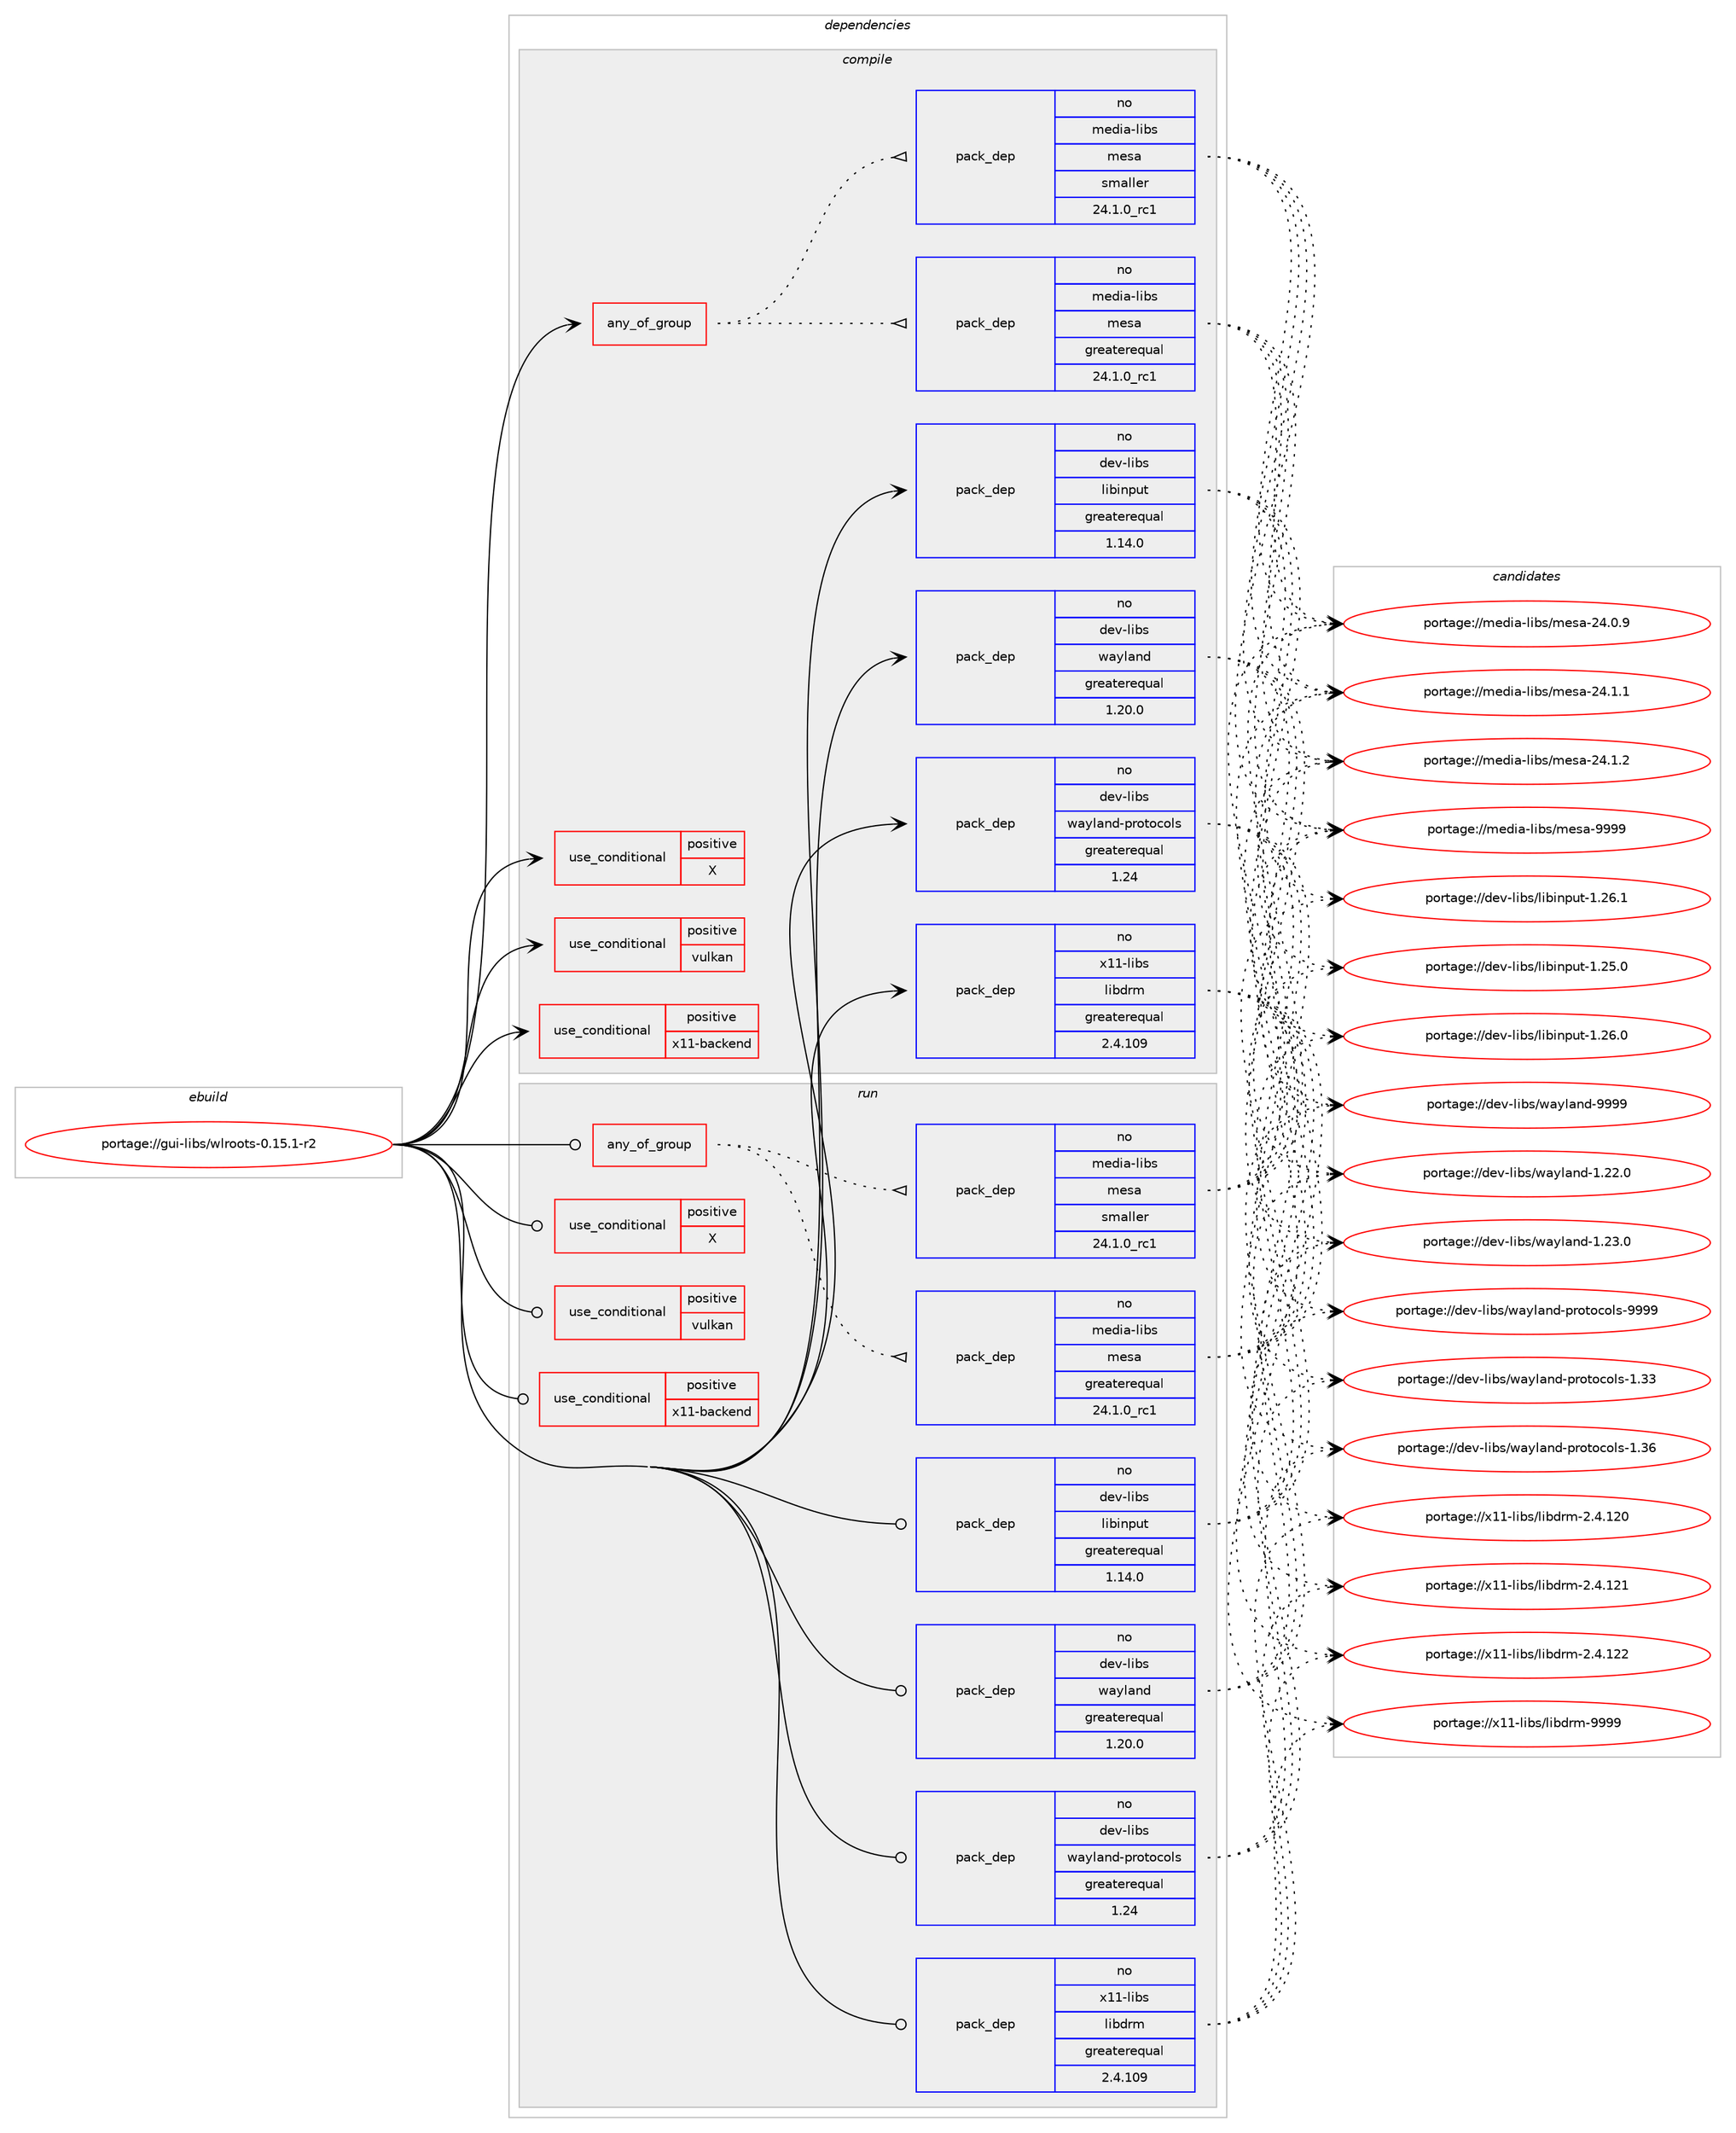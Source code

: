 digraph prolog {

# *************
# Graph options
# *************

newrank=true;
concentrate=true;
compound=true;
graph [rankdir=LR,fontname=Helvetica,fontsize=10,ranksep=1.5];#, ranksep=2.5, nodesep=0.2];
edge  [arrowhead=vee];
node  [fontname=Helvetica,fontsize=10];

# **********
# The ebuild
# **********

subgraph cluster_leftcol {
color=gray;
rank=same;
label=<<i>ebuild</i>>;
id [label="portage://gui-libs/wlroots-0.15.1-r2", color=red, width=4, href="../gui-libs/wlroots-0.15.1-r2.svg"];
}

# ****************
# The dependencies
# ****************

subgraph cluster_midcol {
color=gray;
label=<<i>dependencies</i>>;
subgraph cluster_compile {
fillcolor="#eeeeee";
style=filled;
label=<<i>compile</i>>;
subgraph any1402 {
dependency121604 [label=<<TABLE BORDER="0" CELLBORDER="1" CELLSPACING="0" CELLPADDING="4"><TR><TD CELLPADDING="10">any_of_group</TD></TR></TABLE>>, shape=none, color=red];subgraph pack54991 {
dependency121605 [label=<<TABLE BORDER="0" CELLBORDER="1" CELLSPACING="0" CELLPADDING="4" WIDTH="220"><TR><TD ROWSPAN="6" CELLPADDING="30">pack_dep</TD></TR><TR><TD WIDTH="110">no</TD></TR><TR><TD>media-libs</TD></TR><TR><TD>mesa</TD></TR><TR><TD>greaterequal</TD></TR><TR><TD>24.1.0_rc1</TD></TR></TABLE>>, shape=none, color=blue];
}
dependency121604:e -> dependency121605:w [weight=20,style="dotted",arrowhead="oinv"];
subgraph pack54992 {
dependency121606 [label=<<TABLE BORDER="0" CELLBORDER="1" CELLSPACING="0" CELLPADDING="4" WIDTH="220"><TR><TD ROWSPAN="6" CELLPADDING="30">pack_dep</TD></TR><TR><TD WIDTH="110">no</TD></TR><TR><TD>media-libs</TD></TR><TR><TD>mesa</TD></TR><TR><TD>smaller</TD></TR><TR><TD>24.1.0_rc1</TD></TR></TABLE>>, shape=none, color=blue];
}
dependency121604:e -> dependency121606:w [weight=20,style="dotted",arrowhead="oinv"];
}
id:e -> dependency121604:w [weight=20,style="solid",arrowhead="vee"];
subgraph cond65059 {
dependency121607 [label=<<TABLE BORDER="0" CELLBORDER="1" CELLSPACING="0" CELLPADDING="4"><TR><TD ROWSPAN="3" CELLPADDING="10">use_conditional</TD></TR><TR><TD>positive</TD></TR><TR><TD>X</TD></TR></TABLE>>, shape=none, color=red];
# *** BEGIN UNKNOWN DEPENDENCY TYPE (TODO) ***
# dependency121607 -> package_dependency(portage://gui-libs/wlroots-0.15.1-r2,install,no,x11-base,xwayland,none,[,,],[],[])
# *** END UNKNOWN DEPENDENCY TYPE (TODO) ***

# *** BEGIN UNKNOWN DEPENDENCY TYPE (TODO) ***
# dependency121607 -> package_dependency(portage://gui-libs/wlroots-0.15.1-r2,install,no,x11-libs,libxcb,none,[,,],[slot(0),equal],[])
# *** END UNKNOWN DEPENDENCY TYPE (TODO) ***

# *** BEGIN UNKNOWN DEPENDENCY TYPE (TODO) ***
# dependency121607 -> package_dependency(portage://gui-libs/wlroots-0.15.1-r2,install,no,x11-libs,xcb-util-image,none,[,,],[],[])
# *** END UNKNOWN DEPENDENCY TYPE (TODO) ***

# *** BEGIN UNKNOWN DEPENDENCY TYPE (TODO) ***
# dependency121607 -> package_dependency(portage://gui-libs/wlroots-0.15.1-r2,install,no,x11-libs,xcb-util-wm,none,[,,],[],[])
# *** END UNKNOWN DEPENDENCY TYPE (TODO) ***

}
id:e -> dependency121607:w [weight=20,style="solid",arrowhead="vee"];
subgraph cond65060 {
dependency121608 [label=<<TABLE BORDER="0" CELLBORDER="1" CELLSPACING="0" CELLPADDING="4"><TR><TD ROWSPAN="3" CELLPADDING="10">use_conditional</TD></TR><TR><TD>positive</TD></TR><TR><TD>vulkan</TD></TR></TABLE>>, shape=none, color=red];
# *** BEGIN UNKNOWN DEPENDENCY TYPE (TODO) ***
# dependency121608 -> package_dependency(portage://gui-libs/wlroots-0.15.1-r2,install,no,dev-util,glslang,none,[,,],[slot(0),equal],[])
# *** END UNKNOWN DEPENDENCY TYPE (TODO) ***

# *** BEGIN UNKNOWN DEPENDENCY TYPE (TODO) ***
# dependency121608 -> package_dependency(portage://gui-libs/wlroots-0.15.1-r2,install,no,dev-util,vulkan-headers,none,[,,],[slot(0),equal],[])
# *** END UNKNOWN DEPENDENCY TYPE (TODO) ***

# *** BEGIN UNKNOWN DEPENDENCY TYPE (TODO) ***
# dependency121608 -> package_dependency(portage://gui-libs/wlroots-0.15.1-r2,install,no,media-libs,vulkan-loader,none,[,,],[slot(0),equal],[])
# *** END UNKNOWN DEPENDENCY TYPE (TODO) ***

}
id:e -> dependency121608:w [weight=20,style="solid",arrowhead="vee"];
subgraph cond65061 {
dependency121609 [label=<<TABLE BORDER="0" CELLBORDER="1" CELLSPACING="0" CELLPADDING="4"><TR><TD ROWSPAN="3" CELLPADDING="10">use_conditional</TD></TR><TR><TD>positive</TD></TR><TR><TD>x11-backend</TD></TR></TABLE>>, shape=none, color=red];
# *** BEGIN UNKNOWN DEPENDENCY TYPE (TODO) ***
# dependency121609 -> package_dependency(portage://gui-libs/wlroots-0.15.1-r2,install,no,x11-libs,libxcb,none,[,,],[slot(0),equal],[])
# *** END UNKNOWN DEPENDENCY TYPE (TODO) ***

}
id:e -> dependency121609:w [weight=20,style="solid",arrowhead="vee"];
subgraph pack54993 {
dependency121610 [label=<<TABLE BORDER="0" CELLBORDER="1" CELLSPACING="0" CELLPADDING="4" WIDTH="220"><TR><TD ROWSPAN="6" CELLPADDING="30">pack_dep</TD></TR><TR><TD WIDTH="110">no</TD></TR><TR><TD>dev-libs</TD></TR><TR><TD>libinput</TD></TR><TR><TD>greaterequal</TD></TR><TR><TD>1.14.0</TD></TR></TABLE>>, shape=none, color=blue];
}
id:e -> dependency121610:w [weight=20,style="solid",arrowhead="vee"];
subgraph pack54994 {
dependency121611 [label=<<TABLE BORDER="0" CELLBORDER="1" CELLSPACING="0" CELLPADDING="4" WIDTH="220"><TR><TD ROWSPAN="6" CELLPADDING="30">pack_dep</TD></TR><TR><TD WIDTH="110">no</TD></TR><TR><TD>dev-libs</TD></TR><TR><TD>wayland</TD></TR><TR><TD>greaterequal</TD></TR><TR><TD>1.20.0</TD></TR></TABLE>>, shape=none, color=blue];
}
id:e -> dependency121611:w [weight=20,style="solid",arrowhead="vee"];
subgraph pack54995 {
dependency121612 [label=<<TABLE BORDER="0" CELLBORDER="1" CELLSPACING="0" CELLPADDING="4" WIDTH="220"><TR><TD ROWSPAN="6" CELLPADDING="30">pack_dep</TD></TR><TR><TD WIDTH="110">no</TD></TR><TR><TD>dev-libs</TD></TR><TR><TD>wayland-protocols</TD></TR><TR><TD>greaterequal</TD></TR><TR><TD>1.24</TD></TR></TABLE>>, shape=none, color=blue];
}
id:e -> dependency121612:w [weight=20,style="solid",arrowhead="vee"];
# *** BEGIN UNKNOWN DEPENDENCY TYPE (TODO) ***
# id -> package_dependency(portage://gui-libs/wlroots-0.15.1-r2,install,no,sys-auth,seatd,none,[,,],any_same_slot,[])
# *** END UNKNOWN DEPENDENCY TYPE (TODO) ***

# *** BEGIN UNKNOWN DEPENDENCY TYPE (TODO) ***
# id -> package_dependency(portage://gui-libs/wlroots-0.15.1-r2,install,no,virtual,libudev,none,[,,],[],[])
# *** END UNKNOWN DEPENDENCY TYPE (TODO) ***

subgraph pack54996 {
dependency121613 [label=<<TABLE BORDER="0" CELLBORDER="1" CELLSPACING="0" CELLPADDING="4" WIDTH="220"><TR><TD ROWSPAN="6" CELLPADDING="30">pack_dep</TD></TR><TR><TD WIDTH="110">no</TD></TR><TR><TD>x11-libs</TD></TR><TR><TD>libdrm</TD></TR><TR><TD>greaterequal</TD></TR><TR><TD>2.4.109</TD></TR></TABLE>>, shape=none, color=blue];
}
id:e -> dependency121613:w [weight=20,style="solid",arrowhead="vee"];
# *** BEGIN UNKNOWN DEPENDENCY TYPE (TODO) ***
# id -> package_dependency(portage://gui-libs/wlroots-0.15.1-r2,install,no,x11-libs,libxkbcommon,none,[,,],[],[])
# *** END UNKNOWN DEPENDENCY TYPE (TODO) ***

# *** BEGIN UNKNOWN DEPENDENCY TYPE (TODO) ***
# id -> package_dependency(portage://gui-libs/wlroots-0.15.1-r2,install,no,x11-libs,pixman,none,[,,],[],[])
# *** END UNKNOWN DEPENDENCY TYPE (TODO) ***

}
subgraph cluster_compileandrun {
fillcolor="#eeeeee";
style=filled;
label=<<i>compile and run</i>>;
}
subgraph cluster_run {
fillcolor="#eeeeee";
style=filled;
label=<<i>run</i>>;
subgraph any1403 {
dependency121614 [label=<<TABLE BORDER="0" CELLBORDER="1" CELLSPACING="0" CELLPADDING="4"><TR><TD CELLPADDING="10">any_of_group</TD></TR></TABLE>>, shape=none, color=red];subgraph pack54997 {
dependency121615 [label=<<TABLE BORDER="0" CELLBORDER="1" CELLSPACING="0" CELLPADDING="4" WIDTH="220"><TR><TD ROWSPAN="6" CELLPADDING="30">pack_dep</TD></TR><TR><TD WIDTH="110">no</TD></TR><TR><TD>media-libs</TD></TR><TR><TD>mesa</TD></TR><TR><TD>greaterequal</TD></TR><TR><TD>24.1.0_rc1</TD></TR></TABLE>>, shape=none, color=blue];
}
dependency121614:e -> dependency121615:w [weight=20,style="dotted",arrowhead="oinv"];
subgraph pack54998 {
dependency121616 [label=<<TABLE BORDER="0" CELLBORDER="1" CELLSPACING="0" CELLPADDING="4" WIDTH="220"><TR><TD ROWSPAN="6" CELLPADDING="30">pack_dep</TD></TR><TR><TD WIDTH="110">no</TD></TR><TR><TD>media-libs</TD></TR><TR><TD>mesa</TD></TR><TR><TD>smaller</TD></TR><TR><TD>24.1.0_rc1</TD></TR></TABLE>>, shape=none, color=blue];
}
dependency121614:e -> dependency121616:w [weight=20,style="dotted",arrowhead="oinv"];
}
id:e -> dependency121614:w [weight=20,style="solid",arrowhead="odot"];
subgraph cond65062 {
dependency121617 [label=<<TABLE BORDER="0" CELLBORDER="1" CELLSPACING="0" CELLPADDING="4"><TR><TD ROWSPAN="3" CELLPADDING="10">use_conditional</TD></TR><TR><TD>positive</TD></TR><TR><TD>X</TD></TR></TABLE>>, shape=none, color=red];
# *** BEGIN UNKNOWN DEPENDENCY TYPE (TODO) ***
# dependency121617 -> package_dependency(portage://gui-libs/wlroots-0.15.1-r2,run,no,x11-base,xwayland,none,[,,],[],[])
# *** END UNKNOWN DEPENDENCY TYPE (TODO) ***

# *** BEGIN UNKNOWN DEPENDENCY TYPE (TODO) ***
# dependency121617 -> package_dependency(portage://gui-libs/wlroots-0.15.1-r2,run,no,x11-libs,libxcb,none,[,,],[slot(0),equal],[])
# *** END UNKNOWN DEPENDENCY TYPE (TODO) ***

# *** BEGIN UNKNOWN DEPENDENCY TYPE (TODO) ***
# dependency121617 -> package_dependency(portage://gui-libs/wlroots-0.15.1-r2,run,no,x11-libs,xcb-util-image,none,[,,],[],[])
# *** END UNKNOWN DEPENDENCY TYPE (TODO) ***

# *** BEGIN UNKNOWN DEPENDENCY TYPE (TODO) ***
# dependency121617 -> package_dependency(portage://gui-libs/wlroots-0.15.1-r2,run,no,x11-libs,xcb-util-wm,none,[,,],[],[])
# *** END UNKNOWN DEPENDENCY TYPE (TODO) ***

}
id:e -> dependency121617:w [weight=20,style="solid",arrowhead="odot"];
subgraph cond65063 {
dependency121618 [label=<<TABLE BORDER="0" CELLBORDER="1" CELLSPACING="0" CELLPADDING="4"><TR><TD ROWSPAN="3" CELLPADDING="10">use_conditional</TD></TR><TR><TD>positive</TD></TR><TR><TD>vulkan</TD></TR></TABLE>>, shape=none, color=red];
# *** BEGIN UNKNOWN DEPENDENCY TYPE (TODO) ***
# dependency121618 -> package_dependency(portage://gui-libs/wlroots-0.15.1-r2,run,no,dev-util,glslang,none,[,,],[slot(0),equal],[])
# *** END UNKNOWN DEPENDENCY TYPE (TODO) ***

# *** BEGIN UNKNOWN DEPENDENCY TYPE (TODO) ***
# dependency121618 -> package_dependency(portage://gui-libs/wlroots-0.15.1-r2,run,no,dev-util,vulkan-headers,none,[,,],[slot(0),equal],[])
# *** END UNKNOWN DEPENDENCY TYPE (TODO) ***

# *** BEGIN UNKNOWN DEPENDENCY TYPE (TODO) ***
# dependency121618 -> package_dependency(portage://gui-libs/wlroots-0.15.1-r2,run,no,media-libs,vulkan-loader,none,[,,],[slot(0),equal],[])
# *** END UNKNOWN DEPENDENCY TYPE (TODO) ***

}
id:e -> dependency121618:w [weight=20,style="solid",arrowhead="odot"];
subgraph cond65064 {
dependency121619 [label=<<TABLE BORDER="0" CELLBORDER="1" CELLSPACING="0" CELLPADDING="4"><TR><TD ROWSPAN="3" CELLPADDING="10">use_conditional</TD></TR><TR><TD>positive</TD></TR><TR><TD>x11-backend</TD></TR></TABLE>>, shape=none, color=red];
# *** BEGIN UNKNOWN DEPENDENCY TYPE (TODO) ***
# dependency121619 -> package_dependency(portage://gui-libs/wlroots-0.15.1-r2,run,no,x11-libs,libxcb,none,[,,],[slot(0),equal],[])
# *** END UNKNOWN DEPENDENCY TYPE (TODO) ***

}
id:e -> dependency121619:w [weight=20,style="solid",arrowhead="odot"];
subgraph pack54999 {
dependency121620 [label=<<TABLE BORDER="0" CELLBORDER="1" CELLSPACING="0" CELLPADDING="4" WIDTH="220"><TR><TD ROWSPAN="6" CELLPADDING="30">pack_dep</TD></TR><TR><TD WIDTH="110">no</TD></TR><TR><TD>dev-libs</TD></TR><TR><TD>libinput</TD></TR><TR><TD>greaterequal</TD></TR><TR><TD>1.14.0</TD></TR></TABLE>>, shape=none, color=blue];
}
id:e -> dependency121620:w [weight=20,style="solid",arrowhead="odot"];
subgraph pack55000 {
dependency121621 [label=<<TABLE BORDER="0" CELLBORDER="1" CELLSPACING="0" CELLPADDING="4" WIDTH="220"><TR><TD ROWSPAN="6" CELLPADDING="30">pack_dep</TD></TR><TR><TD WIDTH="110">no</TD></TR><TR><TD>dev-libs</TD></TR><TR><TD>wayland</TD></TR><TR><TD>greaterequal</TD></TR><TR><TD>1.20.0</TD></TR></TABLE>>, shape=none, color=blue];
}
id:e -> dependency121621:w [weight=20,style="solid",arrowhead="odot"];
subgraph pack55001 {
dependency121622 [label=<<TABLE BORDER="0" CELLBORDER="1" CELLSPACING="0" CELLPADDING="4" WIDTH="220"><TR><TD ROWSPAN="6" CELLPADDING="30">pack_dep</TD></TR><TR><TD WIDTH="110">no</TD></TR><TR><TD>dev-libs</TD></TR><TR><TD>wayland-protocols</TD></TR><TR><TD>greaterequal</TD></TR><TR><TD>1.24</TD></TR></TABLE>>, shape=none, color=blue];
}
id:e -> dependency121622:w [weight=20,style="solid",arrowhead="odot"];
# *** BEGIN UNKNOWN DEPENDENCY TYPE (TODO) ***
# id -> package_dependency(portage://gui-libs/wlroots-0.15.1-r2,run,no,sys-auth,seatd,none,[,,],any_same_slot,[])
# *** END UNKNOWN DEPENDENCY TYPE (TODO) ***

# *** BEGIN UNKNOWN DEPENDENCY TYPE (TODO) ***
# id -> package_dependency(portage://gui-libs/wlroots-0.15.1-r2,run,no,virtual,libudev,none,[,,],[],[])
# *** END UNKNOWN DEPENDENCY TYPE (TODO) ***

subgraph pack55002 {
dependency121623 [label=<<TABLE BORDER="0" CELLBORDER="1" CELLSPACING="0" CELLPADDING="4" WIDTH="220"><TR><TD ROWSPAN="6" CELLPADDING="30">pack_dep</TD></TR><TR><TD WIDTH="110">no</TD></TR><TR><TD>x11-libs</TD></TR><TR><TD>libdrm</TD></TR><TR><TD>greaterequal</TD></TR><TR><TD>2.4.109</TD></TR></TABLE>>, shape=none, color=blue];
}
id:e -> dependency121623:w [weight=20,style="solid",arrowhead="odot"];
# *** BEGIN UNKNOWN DEPENDENCY TYPE (TODO) ***
# id -> package_dependency(portage://gui-libs/wlroots-0.15.1-r2,run,no,x11-libs,libxkbcommon,none,[,,],[],[])
# *** END UNKNOWN DEPENDENCY TYPE (TODO) ***

# *** BEGIN UNKNOWN DEPENDENCY TYPE (TODO) ***
# id -> package_dependency(portage://gui-libs/wlroots-0.15.1-r2,run,no,x11-libs,pixman,none,[,,],[],[])
# *** END UNKNOWN DEPENDENCY TYPE (TODO) ***

}
}

# **************
# The candidates
# **************

subgraph cluster_choices {
rank=same;
color=gray;
label=<<i>candidates</i>>;

subgraph choice54991 {
color=black;
nodesep=1;
choice109101100105974510810598115471091011159745505246484657 [label="portage://media-libs/mesa-24.0.9", color=red, width=4,href="../media-libs/mesa-24.0.9.svg"];
choice109101100105974510810598115471091011159745505246494649 [label="portage://media-libs/mesa-24.1.1", color=red, width=4,href="../media-libs/mesa-24.1.1.svg"];
choice109101100105974510810598115471091011159745505246494650 [label="portage://media-libs/mesa-24.1.2", color=red, width=4,href="../media-libs/mesa-24.1.2.svg"];
choice10910110010597451081059811547109101115974557575757 [label="portage://media-libs/mesa-9999", color=red, width=4,href="../media-libs/mesa-9999.svg"];
dependency121605:e -> choice109101100105974510810598115471091011159745505246484657:w [style=dotted,weight="100"];
dependency121605:e -> choice109101100105974510810598115471091011159745505246494649:w [style=dotted,weight="100"];
dependency121605:e -> choice109101100105974510810598115471091011159745505246494650:w [style=dotted,weight="100"];
dependency121605:e -> choice10910110010597451081059811547109101115974557575757:w [style=dotted,weight="100"];
}
subgraph choice54992 {
color=black;
nodesep=1;
choice109101100105974510810598115471091011159745505246484657 [label="portage://media-libs/mesa-24.0.9", color=red, width=4,href="../media-libs/mesa-24.0.9.svg"];
choice109101100105974510810598115471091011159745505246494649 [label="portage://media-libs/mesa-24.1.1", color=red, width=4,href="../media-libs/mesa-24.1.1.svg"];
choice109101100105974510810598115471091011159745505246494650 [label="portage://media-libs/mesa-24.1.2", color=red, width=4,href="../media-libs/mesa-24.1.2.svg"];
choice10910110010597451081059811547109101115974557575757 [label="portage://media-libs/mesa-9999", color=red, width=4,href="../media-libs/mesa-9999.svg"];
dependency121606:e -> choice109101100105974510810598115471091011159745505246484657:w [style=dotted,weight="100"];
dependency121606:e -> choice109101100105974510810598115471091011159745505246494649:w [style=dotted,weight="100"];
dependency121606:e -> choice109101100105974510810598115471091011159745505246494650:w [style=dotted,weight="100"];
dependency121606:e -> choice10910110010597451081059811547109101115974557575757:w [style=dotted,weight="100"];
}
subgraph choice54993 {
color=black;
nodesep=1;
choice1001011184510810598115471081059810511011211711645494650534648 [label="portage://dev-libs/libinput-1.25.0", color=red, width=4,href="../dev-libs/libinput-1.25.0.svg"];
choice1001011184510810598115471081059810511011211711645494650544648 [label="portage://dev-libs/libinput-1.26.0", color=red, width=4,href="../dev-libs/libinput-1.26.0.svg"];
choice1001011184510810598115471081059810511011211711645494650544649 [label="portage://dev-libs/libinput-1.26.1", color=red, width=4,href="../dev-libs/libinput-1.26.1.svg"];
dependency121610:e -> choice1001011184510810598115471081059810511011211711645494650534648:w [style=dotted,weight="100"];
dependency121610:e -> choice1001011184510810598115471081059810511011211711645494650544648:w [style=dotted,weight="100"];
dependency121610:e -> choice1001011184510810598115471081059810511011211711645494650544649:w [style=dotted,weight="100"];
}
subgraph choice54994 {
color=black;
nodesep=1;
choice100101118451081059811547119971211089711010045494650504648 [label="portage://dev-libs/wayland-1.22.0", color=red, width=4,href="../dev-libs/wayland-1.22.0.svg"];
choice100101118451081059811547119971211089711010045494650514648 [label="portage://dev-libs/wayland-1.23.0", color=red, width=4,href="../dev-libs/wayland-1.23.0.svg"];
choice10010111845108105981154711997121108971101004557575757 [label="portage://dev-libs/wayland-9999", color=red, width=4,href="../dev-libs/wayland-9999.svg"];
dependency121611:e -> choice100101118451081059811547119971211089711010045494650504648:w [style=dotted,weight="100"];
dependency121611:e -> choice100101118451081059811547119971211089711010045494650514648:w [style=dotted,weight="100"];
dependency121611:e -> choice10010111845108105981154711997121108971101004557575757:w [style=dotted,weight="100"];
}
subgraph choice54995 {
color=black;
nodesep=1;
choice100101118451081059811547119971211089711010045112114111116111991111081154549465151 [label="portage://dev-libs/wayland-protocols-1.33", color=red, width=4,href="../dev-libs/wayland-protocols-1.33.svg"];
choice100101118451081059811547119971211089711010045112114111116111991111081154549465154 [label="portage://dev-libs/wayland-protocols-1.36", color=red, width=4,href="../dev-libs/wayland-protocols-1.36.svg"];
choice100101118451081059811547119971211089711010045112114111116111991111081154557575757 [label="portage://dev-libs/wayland-protocols-9999", color=red, width=4,href="../dev-libs/wayland-protocols-9999.svg"];
dependency121612:e -> choice100101118451081059811547119971211089711010045112114111116111991111081154549465151:w [style=dotted,weight="100"];
dependency121612:e -> choice100101118451081059811547119971211089711010045112114111116111991111081154549465154:w [style=dotted,weight="100"];
dependency121612:e -> choice100101118451081059811547119971211089711010045112114111116111991111081154557575757:w [style=dotted,weight="100"];
}
subgraph choice54996 {
color=black;
nodesep=1;
choice1204949451081059811547108105981001141094550465246495048 [label="portage://x11-libs/libdrm-2.4.120", color=red, width=4,href="../x11-libs/libdrm-2.4.120.svg"];
choice1204949451081059811547108105981001141094550465246495049 [label="portage://x11-libs/libdrm-2.4.121", color=red, width=4,href="../x11-libs/libdrm-2.4.121.svg"];
choice1204949451081059811547108105981001141094550465246495050 [label="portage://x11-libs/libdrm-2.4.122", color=red, width=4,href="../x11-libs/libdrm-2.4.122.svg"];
choice1204949451081059811547108105981001141094557575757 [label="portage://x11-libs/libdrm-9999", color=red, width=4,href="../x11-libs/libdrm-9999.svg"];
dependency121613:e -> choice1204949451081059811547108105981001141094550465246495048:w [style=dotted,weight="100"];
dependency121613:e -> choice1204949451081059811547108105981001141094550465246495049:w [style=dotted,weight="100"];
dependency121613:e -> choice1204949451081059811547108105981001141094550465246495050:w [style=dotted,weight="100"];
dependency121613:e -> choice1204949451081059811547108105981001141094557575757:w [style=dotted,weight="100"];
}
subgraph choice54997 {
color=black;
nodesep=1;
choice109101100105974510810598115471091011159745505246484657 [label="portage://media-libs/mesa-24.0.9", color=red, width=4,href="../media-libs/mesa-24.0.9.svg"];
choice109101100105974510810598115471091011159745505246494649 [label="portage://media-libs/mesa-24.1.1", color=red, width=4,href="../media-libs/mesa-24.1.1.svg"];
choice109101100105974510810598115471091011159745505246494650 [label="portage://media-libs/mesa-24.1.2", color=red, width=4,href="../media-libs/mesa-24.1.2.svg"];
choice10910110010597451081059811547109101115974557575757 [label="portage://media-libs/mesa-9999", color=red, width=4,href="../media-libs/mesa-9999.svg"];
dependency121615:e -> choice109101100105974510810598115471091011159745505246484657:w [style=dotted,weight="100"];
dependency121615:e -> choice109101100105974510810598115471091011159745505246494649:w [style=dotted,weight="100"];
dependency121615:e -> choice109101100105974510810598115471091011159745505246494650:w [style=dotted,weight="100"];
dependency121615:e -> choice10910110010597451081059811547109101115974557575757:w [style=dotted,weight="100"];
}
subgraph choice54998 {
color=black;
nodesep=1;
choice109101100105974510810598115471091011159745505246484657 [label="portage://media-libs/mesa-24.0.9", color=red, width=4,href="../media-libs/mesa-24.0.9.svg"];
choice109101100105974510810598115471091011159745505246494649 [label="portage://media-libs/mesa-24.1.1", color=red, width=4,href="../media-libs/mesa-24.1.1.svg"];
choice109101100105974510810598115471091011159745505246494650 [label="portage://media-libs/mesa-24.1.2", color=red, width=4,href="../media-libs/mesa-24.1.2.svg"];
choice10910110010597451081059811547109101115974557575757 [label="portage://media-libs/mesa-9999", color=red, width=4,href="../media-libs/mesa-9999.svg"];
dependency121616:e -> choice109101100105974510810598115471091011159745505246484657:w [style=dotted,weight="100"];
dependency121616:e -> choice109101100105974510810598115471091011159745505246494649:w [style=dotted,weight="100"];
dependency121616:e -> choice109101100105974510810598115471091011159745505246494650:w [style=dotted,weight="100"];
dependency121616:e -> choice10910110010597451081059811547109101115974557575757:w [style=dotted,weight="100"];
}
subgraph choice54999 {
color=black;
nodesep=1;
choice1001011184510810598115471081059810511011211711645494650534648 [label="portage://dev-libs/libinput-1.25.0", color=red, width=4,href="../dev-libs/libinput-1.25.0.svg"];
choice1001011184510810598115471081059810511011211711645494650544648 [label="portage://dev-libs/libinput-1.26.0", color=red, width=4,href="../dev-libs/libinput-1.26.0.svg"];
choice1001011184510810598115471081059810511011211711645494650544649 [label="portage://dev-libs/libinput-1.26.1", color=red, width=4,href="../dev-libs/libinput-1.26.1.svg"];
dependency121620:e -> choice1001011184510810598115471081059810511011211711645494650534648:w [style=dotted,weight="100"];
dependency121620:e -> choice1001011184510810598115471081059810511011211711645494650544648:w [style=dotted,weight="100"];
dependency121620:e -> choice1001011184510810598115471081059810511011211711645494650544649:w [style=dotted,weight="100"];
}
subgraph choice55000 {
color=black;
nodesep=1;
choice100101118451081059811547119971211089711010045494650504648 [label="portage://dev-libs/wayland-1.22.0", color=red, width=4,href="../dev-libs/wayland-1.22.0.svg"];
choice100101118451081059811547119971211089711010045494650514648 [label="portage://dev-libs/wayland-1.23.0", color=red, width=4,href="../dev-libs/wayland-1.23.0.svg"];
choice10010111845108105981154711997121108971101004557575757 [label="portage://dev-libs/wayland-9999", color=red, width=4,href="../dev-libs/wayland-9999.svg"];
dependency121621:e -> choice100101118451081059811547119971211089711010045494650504648:w [style=dotted,weight="100"];
dependency121621:e -> choice100101118451081059811547119971211089711010045494650514648:w [style=dotted,weight="100"];
dependency121621:e -> choice10010111845108105981154711997121108971101004557575757:w [style=dotted,weight="100"];
}
subgraph choice55001 {
color=black;
nodesep=1;
choice100101118451081059811547119971211089711010045112114111116111991111081154549465151 [label="portage://dev-libs/wayland-protocols-1.33", color=red, width=4,href="../dev-libs/wayland-protocols-1.33.svg"];
choice100101118451081059811547119971211089711010045112114111116111991111081154549465154 [label="portage://dev-libs/wayland-protocols-1.36", color=red, width=4,href="../dev-libs/wayland-protocols-1.36.svg"];
choice100101118451081059811547119971211089711010045112114111116111991111081154557575757 [label="portage://dev-libs/wayland-protocols-9999", color=red, width=4,href="../dev-libs/wayland-protocols-9999.svg"];
dependency121622:e -> choice100101118451081059811547119971211089711010045112114111116111991111081154549465151:w [style=dotted,weight="100"];
dependency121622:e -> choice100101118451081059811547119971211089711010045112114111116111991111081154549465154:w [style=dotted,weight="100"];
dependency121622:e -> choice100101118451081059811547119971211089711010045112114111116111991111081154557575757:w [style=dotted,weight="100"];
}
subgraph choice55002 {
color=black;
nodesep=1;
choice1204949451081059811547108105981001141094550465246495048 [label="portage://x11-libs/libdrm-2.4.120", color=red, width=4,href="../x11-libs/libdrm-2.4.120.svg"];
choice1204949451081059811547108105981001141094550465246495049 [label="portage://x11-libs/libdrm-2.4.121", color=red, width=4,href="../x11-libs/libdrm-2.4.121.svg"];
choice1204949451081059811547108105981001141094550465246495050 [label="portage://x11-libs/libdrm-2.4.122", color=red, width=4,href="../x11-libs/libdrm-2.4.122.svg"];
choice1204949451081059811547108105981001141094557575757 [label="portage://x11-libs/libdrm-9999", color=red, width=4,href="../x11-libs/libdrm-9999.svg"];
dependency121623:e -> choice1204949451081059811547108105981001141094550465246495048:w [style=dotted,weight="100"];
dependency121623:e -> choice1204949451081059811547108105981001141094550465246495049:w [style=dotted,weight="100"];
dependency121623:e -> choice1204949451081059811547108105981001141094550465246495050:w [style=dotted,weight="100"];
dependency121623:e -> choice1204949451081059811547108105981001141094557575757:w [style=dotted,weight="100"];
}
}

}
